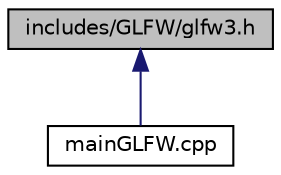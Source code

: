 digraph "includes/GLFW/glfw3.h"
{
  edge [fontname="Helvetica",fontsize="10",labelfontname="Helvetica",labelfontsize="10"];
  node [fontname="Helvetica",fontsize="10",shape=record];
  Node4 [label="includes/GLFW/glfw3.h",height=0.2,width=0.4,color="black", fillcolor="grey75", style="filled", fontcolor="black"];
  Node4 -> Node5 [dir="back",color="midnightblue",fontsize="10",style="solid",fontname="Helvetica"];
  Node5 [label="mainGLFW.cpp",height=0.2,width=0.4,color="black", fillcolor="white", style="filled",URL="$mainGLFW_8cpp.html"];
}
